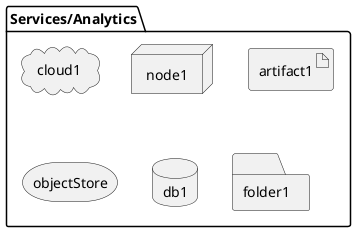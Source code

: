 @startuml

package  "Services/Analytics" {
  cloud cloud1
  node node1
  artifact artifact1
  storage objectStore
  database db1
  folder folder1
}

@enduml
